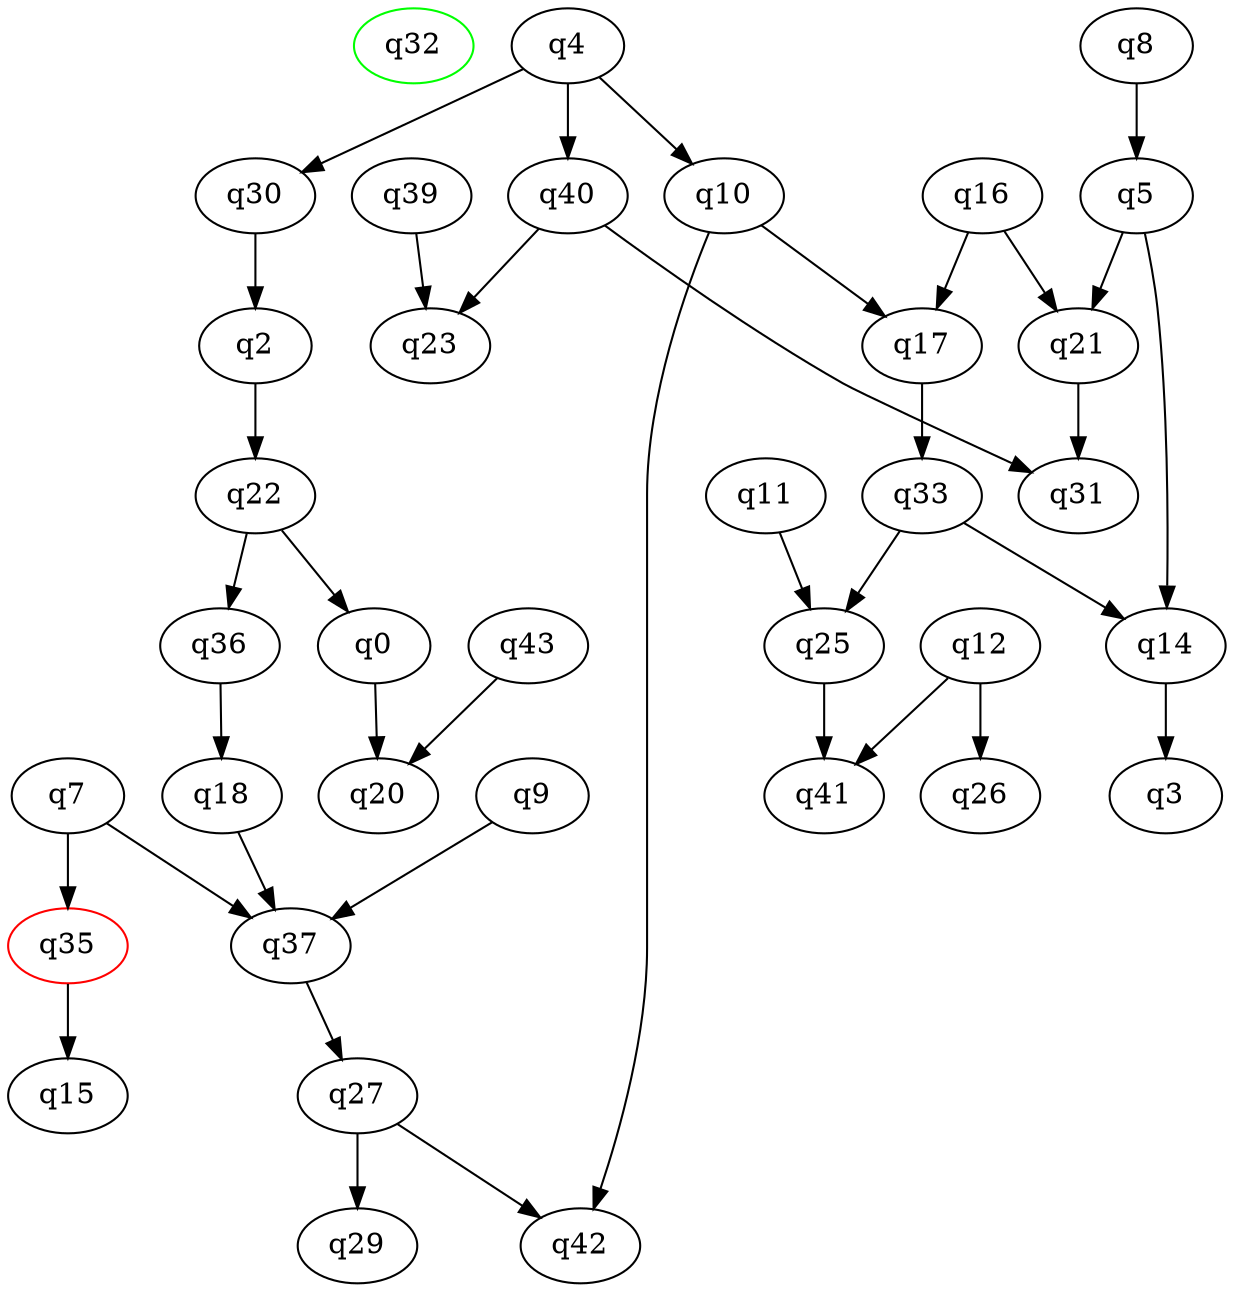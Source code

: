 digraph A{
q32 [initial=1,color=green];
q35 [final=1,color=red];
q0 -> q20;
q2 -> q22;
q4 -> q10;
q4 -> q30;
q4 -> q40;
q5 -> q14;
q5 -> q21;
q7 -> q35;
q7 -> q37;
q8 -> q5;
q9 -> q37;
q10 -> q17;
q10 -> q42;
q11 -> q25;
q12 -> q26;
q12 -> q41;
q14 -> q3;
q16 -> q17;
q16 -> q21;
q17 -> q33;
q18 -> q37;
q21 -> q31;
q22 -> q0;
q22 -> q36;
q25 -> q41;
q27 -> q29;
q27 -> q42;
q30 -> q2;
q33 -> q14;
q33 -> q25;
q35 -> q15;
q36 -> q18;
q37 -> q27;
q39 -> q23;
q40 -> q23;
q40 -> q31;
q43 -> q20;
}